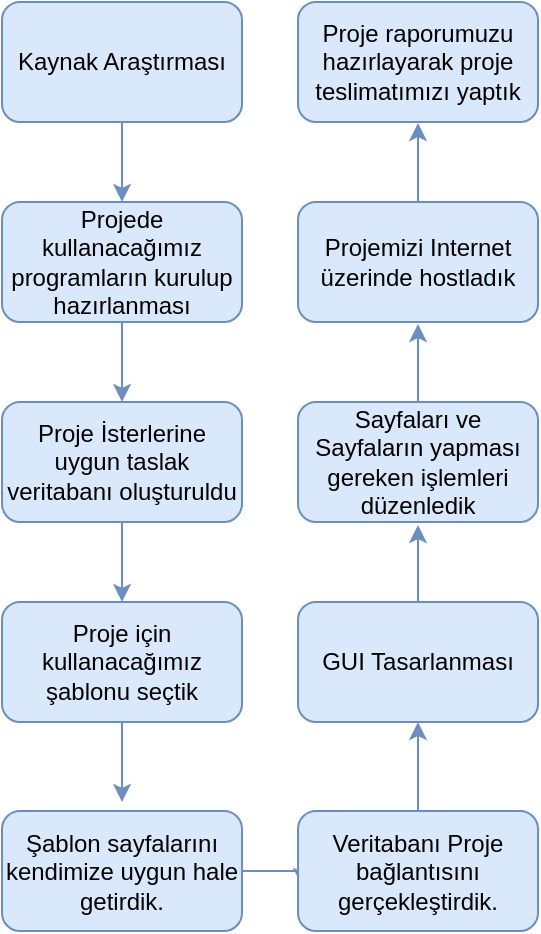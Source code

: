 <mxfile version="17.4.6" type="device"><diagram id="OVLgcAGxF8RgOmNcX8Vp" name="Page-1"><mxGraphModel dx="1422" dy="762" grid="1" gridSize="10" guides="1" tooltips="1" connect="1" arrows="1" fold="1" page="1" pageScale="1" pageWidth="827" pageHeight="1169" math="0" shadow="0"><root><mxCell id="0"/><mxCell id="1" parent="0"/><mxCell id="HiyUiPF9Hn8zvj3K1LZ2-5" style="edgeStyle=orthogonalEdgeStyle;rounded=0;orthogonalLoop=1;jettySize=auto;html=1;exitX=0.5;exitY=1;exitDx=0;exitDy=0;entryX=0.5;entryY=0;entryDx=0;entryDy=0;fillColor=#dae8fc;strokeColor=#6c8ebf;" edge="1" parent="1" source="HiyUiPF9Hn8zvj3K1LZ2-1" target="HiyUiPF9Hn8zvj3K1LZ2-3"><mxGeometry relative="1" as="geometry"/></mxCell><mxCell id="HiyUiPF9Hn8zvj3K1LZ2-1" value="Kaynak Araştırması" style="rounded=1;whiteSpace=wrap;html=1;fillColor=#dae8fc;strokeColor=#6c8ebf;" vertex="1" parent="1"><mxGeometry x="40" y="80" width="120" height="60" as="geometry"/></mxCell><mxCell id="HiyUiPF9Hn8zvj3K1LZ2-21" style="edgeStyle=orthogonalEdgeStyle;rounded=0;orthogonalLoop=1;jettySize=auto;html=1;exitX=0.5;exitY=1;exitDx=0;exitDy=0;fillColor=#dae8fc;strokeColor=#6c8ebf;" edge="1" parent="1" source="HiyUiPF9Hn8zvj3K1LZ2-3"><mxGeometry relative="1" as="geometry"><mxPoint x="100" y="280" as="targetPoint"/></mxGeometry></mxCell><mxCell id="HiyUiPF9Hn8zvj3K1LZ2-3" value="Projede kullanacağımız programların kurulup hazırlanması" style="rounded=1;whiteSpace=wrap;html=1;fillColor=#dae8fc;strokeColor=#6c8ebf;" vertex="1" parent="1"><mxGeometry x="40" y="180" width="120" height="60" as="geometry"/></mxCell><mxCell id="HiyUiPF9Hn8zvj3K1LZ2-22" style="edgeStyle=orthogonalEdgeStyle;rounded=0;orthogonalLoop=1;jettySize=auto;html=1;exitX=0.5;exitY=1;exitDx=0;exitDy=0;entryX=0.5;entryY=0;entryDx=0;entryDy=0;fillColor=#dae8fc;strokeColor=#6c8ebf;" edge="1" parent="1" source="HiyUiPF9Hn8zvj3K1LZ2-23" target="HiyUiPF9Hn8zvj3K1LZ2-25"><mxGeometry relative="1" as="geometry"/></mxCell><mxCell id="HiyUiPF9Hn8zvj3K1LZ2-23" value="&lt;span&gt;Proje İsterlerine uygun taslak veritabanı oluşturuldu&lt;/span&gt;" style="rounded=1;whiteSpace=wrap;html=1;fillColor=#dae8fc;strokeColor=#6c8ebf;" vertex="1" parent="1"><mxGeometry x="40" y="280" width="120" height="60" as="geometry"/></mxCell><mxCell id="HiyUiPF9Hn8zvj3K1LZ2-24" style="edgeStyle=orthogonalEdgeStyle;rounded=0;orthogonalLoop=1;jettySize=auto;html=1;exitX=0.5;exitY=1;exitDx=0;exitDy=0;fillColor=#dae8fc;strokeColor=#6c8ebf;" edge="1" parent="1" source="HiyUiPF9Hn8zvj3K1LZ2-25"><mxGeometry relative="1" as="geometry"><mxPoint x="100" y="480" as="targetPoint"/></mxGeometry></mxCell><mxCell id="HiyUiPF9Hn8zvj3K1LZ2-25" value="Proje için kullanacağımız şablonu seçtik" style="rounded=1;whiteSpace=wrap;html=1;fillColor=#dae8fc;strokeColor=#6c8ebf;" vertex="1" parent="1"><mxGeometry x="40" y="380" width="120" height="60" as="geometry"/></mxCell><mxCell id="HiyUiPF9Hn8zvj3K1LZ2-45" style="edgeStyle=orthogonalEdgeStyle;rounded=0;orthogonalLoop=1;jettySize=auto;html=1;exitX=1;exitY=0.5;exitDx=0;exitDy=0;entryX=0.017;entryY=0.625;entryDx=0;entryDy=0;entryPerimeter=0;fillColor=#dae8fc;strokeColor=#6c8ebf;" edge="1" parent="1" source="HiyUiPF9Hn8zvj3K1LZ2-27" target="HiyUiPF9Hn8zvj3K1LZ2-29"><mxGeometry relative="1" as="geometry"/></mxCell><mxCell id="HiyUiPF9Hn8zvj3K1LZ2-27" value="Şablon sayfalarını kendimize uygun hale getirdik." style="rounded=1;whiteSpace=wrap;html=1;fillColor=#dae8fc;strokeColor=#6c8ebf;" vertex="1" parent="1"><mxGeometry x="40" y="484.5" width="120" height="60" as="geometry"/></mxCell><mxCell id="HiyUiPF9Hn8zvj3K1LZ2-44" style="edgeStyle=orthogonalEdgeStyle;rounded=0;orthogonalLoop=1;jettySize=auto;html=1;exitX=0.5;exitY=0;exitDx=0;exitDy=0;entryX=0.5;entryY=1;entryDx=0;entryDy=0;fillColor=#dae8fc;strokeColor=#6c8ebf;" edge="1" parent="1" source="HiyUiPF9Hn8zvj3K1LZ2-29" target="HiyUiPF9Hn8zvj3K1LZ2-42"><mxGeometry relative="1" as="geometry"/></mxCell><mxCell id="HiyUiPF9Hn8zvj3K1LZ2-29" value="Veritabanı Proje bağlantısını gerçekleştirdik." style="rounded=1;whiteSpace=wrap;html=1;fillColor=#dae8fc;strokeColor=#6c8ebf;" vertex="1" parent="1"><mxGeometry x="188" y="484.5" width="120" height="60" as="geometry"/></mxCell><mxCell id="HiyUiPF9Hn8zvj3K1LZ2-32" style="edgeStyle=orthogonalEdgeStyle;rounded=0;orthogonalLoop=1;jettySize=auto;html=1;exitX=0.5;exitY=0;exitDx=0;exitDy=0;entryX=0.5;entryY=1;entryDx=0;entryDy=0;fillColor=#dae8fc;strokeColor=#6c8ebf;" edge="1" parent="1" source="HiyUiPF9Hn8zvj3K1LZ2-31"><mxGeometry relative="1" as="geometry"><mxPoint x="248" y="241" as="targetPoint"/></mxGeometry></mxCell><mxCell id="HiyUiPF9Hn8zvj3K1LZ2-31" value="Sayfaları ve Sayfaların yapması gereken işlemleri düzenledik" style="rounded=1;whiteSpace=wrap;html=1;fillColor=#dae8fc;strokeColor=#6c8ebf;" vertex="1" parent="1"><mxGeometry x="188" y="280" width="120" height="60" as="geometry"/></mxCell><mxCell id="HiyUiPF9Hn8zvj3K1LZ2-37" style="edgeStyle=orthogonalEdgeStyle;rounded=0;orthogonalLoop=1;jettySize=auto;html=1;exitX=0.5;exitY=0;exitDx=0;exitDy=0;entryX=0.5;entryY=1;entryDx=0;entryDy=0;fillColor=#dae8fc;strokeColor=#6c8ebf;" edge="1" parent="1" source="HiyUiPF9Hn8zvj3K1LZ2-38"><mxGeometry relative="1" as="geometry"><mxPoint x="248" y="140.5" as="targetPoint"/></mxGeometry></mxCell><mxCell id="HiyUiPF9Hn8zvj3K1LZ2-38" value="Projemizi Internet üzerinde hostladık" style="rounded=1;whiteSpace=wrap;html=1;fillColor=#dae8fc;strokeColor=#6c8ebf;" vertex="1" parent="1"><mxGeometry x="188" y="180" width="120" height="60" as="geometry"/></mxCell><mxCell id="HiyUiPF9Hn8zvj3K1LZ2-40" value="Proje raporumuzu hazırlayarak proje teslimatımızı yaptık" style="rounded=1;whiteSpace=wrap;html=1;fillColor=#dae8fc;strokeColor=#6c8ebf;" vertex="1" parent="1"><mxGeometry x="188" y="80" width="120" height="60" as="geometry"/></mxCell><mxCell id="HiyUiPF9Hn8zvj3K1LZ2-41" style="edgeStyle=orthogonalEdgeStyle;rounded=0;orthogonalLoop=1;jettySize=auto;html=1;exitX=0.5;exitY=0;exitDx=0;exitDy=0;entryX=0.5;entryY=1;entryDx=0;entryDy=0;fillColor=#dae8fc;strokeColor=#6c8ebf;" edge="1" parent="1" source="HiyUiPF9Hn8zvj3K1LZ2-42"><mxGeometry relative="1" as="geometry"><mxPoint x="248" y="341.5" as="targetPoint"/></mxGeometry></mxCell><mxCell id="HiyUiPF9Hn8zvj3K1LZ2-42" value="GUI Tasarlanması" style="rounded=1;whiteSpace=wrap;html=1;fillColor=#dae8fc;strokeColor=#6c8ebf;" vertex="1" parent="1"><mxGeometry x="188" y="380" width="120" height="60" as="geometry"/></mxCell></root></mxGraphModel></diagram></mxfile>
